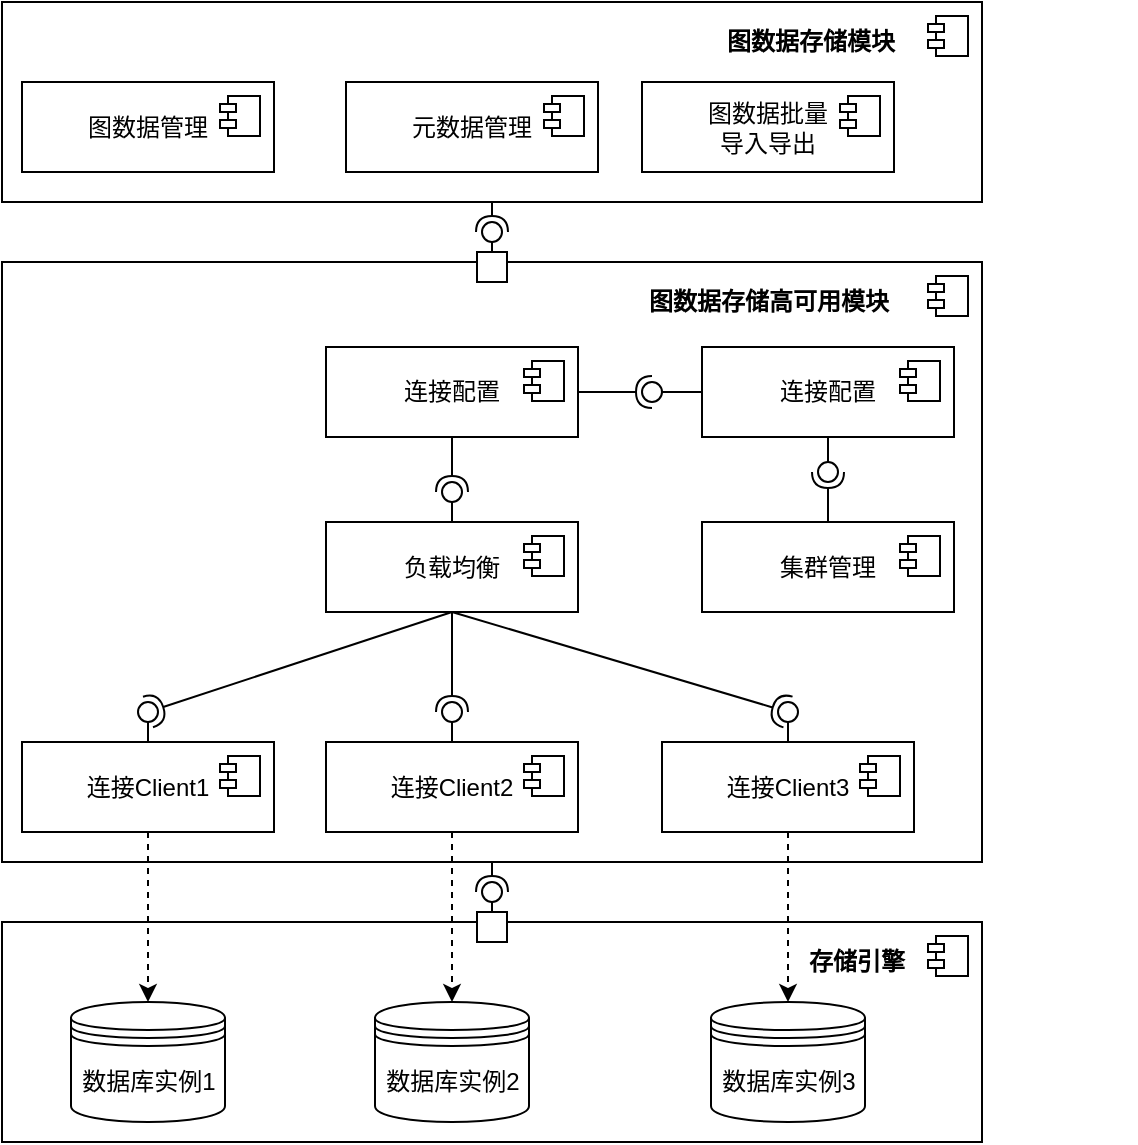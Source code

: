 <mxfile version="23.1.7" type="github">
  <diagram name="第 1 页" id="XcQ1SwfANdzM8LGwfsf0">
    <mxGraphModel dx="1221" dy="1894" grid="1" gridSize="10" guides="1" tooltips="1" connect="1" arrows="1" fold="1" page="1" pageScale="1" pageWidth="827" pageHeight="1169" math="0" shadow="0">
      <root>
        <mxCell id="0" />
        <mxCell id="1" parent="0" />
        <mxCell id="5glnQ578fS94gmAJwfDs-9" value="" style="html=1;dropTarget=0;whiteSpace=wrap;" vertex="1" parent="1">
          <mxGeometry x="260" y="80" width="490" height="300" as="geometry" />
        </mxCell>
        <mxCell id="5glnQ578fS94gmAJwfDs-10" value="" style="shape=module;jettyWidth=8;jettyHeight=4;" vertex="1" parent="5glnQ578fS94gmAJwfDs-9">
          <mxGeometry x="1" width="20" height="20" relative="1" as="geometry">
            <mxPoint x="-27" y="7" as="offset" />
          </mxGeometry>
        </mxCell>
        <mxCell id="5glnQ578fS94gmAJwfDs-12" value="&lt;b style=&quot;border-color: var(--border-color);&quot;&gt;图数据存储高可用模块&lt;/b&gt;" style="text;align=center;fontStyle=1;verticalAlign=middle;spacingLeft=3;spacingRight=3;strokeColor=none;rotatable=0;points=[[0,0.5],[1,0.5]];portConstraint=eastwest;html=1;" vertex="1" parent="1">
          <mxGeometry x="503" y="100" width="280" as="geometry" />
        </mxCell>
        <mxCell id="5glnQ578fS94gmAJwfDs-13" value="" style="html=1;dropTarget=0;whiteSpace=wrap;" vertex="1" parent="1">
          <mxGeometry x="260" y="-50" width="490" height="100" as="geometry" />
        </mxCell>
        <mxCell id="5glnQ578fS94gmAJwfDs-14" value="" style="shape=module;jettyWidth=8;jettyHeight=4;" vertex="1" parent="5glnQ578fS94gmAJwfDs-13">
          <mxGeometry x="1" width="20" height="20" relative="1" as="geometry">
            <mxPoint x="-27" y="7" as="offset" />
          </mxGeometry>
        </mxCell>
        <mxCell id="5glnQ578fS94gmAJwfDs-25" value="" style="whiteSpace=wrap;html=1;aspect=fixed;" vertex="1" parent="1">
          <mxGeometry x="497.5" y="75" width="15" height="15" as="geometry" />
        </mxCell>
        <mxCell id="5glnQ578fS94gmAJwfDs-30" value="&lt;b style=&quot;border-color: var(--border-color);&quot;&gt;图数据存储模块&lt;/b&gt;" style="text;align=center;fontStyle=1;verticalAlign=middle;spacingLeft=3;spacingRight=3;strokeColor=none;rotatable=0;points=[[0,0.5],[1,0.5]];portConstraint=eastwest;html=1;" vertex="1" parent="1">
          <mxGeometry x="523.5" y="-30" width="280" as="geometry" />
        </mxCell>
        <mxCell id="5glnQ578fS94gmAJwfDs-31" value="&lt;div&gt;图数据管理&lt;/div&gt;" style="html=1;dropTarget=0;whiteSpace=wrap;" vertex="1" parent="1">
          <mxGeometry x="270" y="-10" width="126" height="45" as="geometry" />
        </mxCell>
        <mxCell id="5glnQ578fS94gmAJwfDs-32" value="" style="shape=module;jettyWidth=8;jettyHeight=4;" vertex="1" parent="5glnQ578fS94gmAJwfDs-31">
          <mxGeometry x="1" width="20" height="20" relative="1" as="geometry">
            <mxPoint x="-27" y="7" as="offset" />
          </mxGeometry>
        </mxCell>
        <mxCell id="5glnQ578fS94gmAJwfDs-33" value="&lt;div&gt;元数据管理&lt;/div&gt;" style="html=1;dropTarget=0;whiteSpace=wrap;" vertex="1" parent="1">
          <mxGeometry x="432" y="-10" width="126" height="45" as="geometry" />
        </mxCell>
        <mxCell id="5glnQ578fS94gmAJwfDs-34" value="" style="shape=module;jettyWidth=8;jettyHeight=4;" vertex="1" parent="5glnQ578fS94gmAJwfDs-33">
          <mxGeometry x="1" width="20" height="20" relative="1" as="geometry">
            <mxPoint x="-27" y="7" as="offset" />
          </mxGeometry>
        </mxCell>
        <mxCell id="5glnQ578fS94gmAJwfDs-35" value="&lt;div&gt;图数据批量&lt;/div&gt;&lt;div&gt;导入导出&lt;/div&gt;" style="html=1;dropTarget=0;whiteSpace=wrap;" vertex="1" parent="1">
          <mxGeometry x="580" y="-10" width="126" height="45" as="geometry" />
        </mxCell>
        <mxCell id="5glnQ578fS94gmAJwfDs-36" value="" style="shape=module;jettyWidth=8;jettyHeight=4;" vertex="1" parent="5glnQ578fS94gmAJwfDs-35">
          <mxGeometry x="1" width="20" height="20" relative="1" as="geometry">
            <mxPoint x="-27" y="7" as="offset" />
          </mxGeometry>
        </mxCell>
        <mxCell id="5glnQ578fS94gmAJwfDs-37" value="集群管理" style="html=1;dropTarget=0;whiteSpace=wrap;" vertex="1" parent="1">
          <mxGeometry x="610" y="210" width="126" height="45" as="geometry" />
        </mxCell>
        <mxCell id="5glnQ578fS94gmAJwfDs-38" value="" style="shape=module;jettyWidth=8;jettyHeight=4;" vertex="1" parent="5glnQ578fS94gmAJwfDs-37">
          <mxGeometry x="1" width="20" height="20" relative="1" as="geometry">
            <mxPoint x="-27" y="7" as="offset" />
          </mxGeometry>
        </mxCell>
        <mxCell id="5glnQ578fS94gmAJwfDs-46" value="连接配置" style="html=1;dropTarget=0;whiteSpace=wrap;" vertex="1" parent="1">
          <mxGeometry x="610" y="122.5" width="126" height="45" as="geometry" />
        </mxCell>
        <mxCell id="5glnQ578fS94gmAJwfDs-47" value="" style="shape=module;jettyWidth=8;jettyHeight=4;" vertex="1" parent="5glnQ578fS94gmAJwfDs-46">
          <mxGeometry x="1" width="20" height="20" relative="1" as="geometry">
            <mxPoint x="-27" y="7" as="offset" />
          </mxGeometry>
        </mxCell>
        <mxCell id="5glnQ578fS94gmAJwfDs-55" value="连接配置" style="html=1;dropTarget=0;whiteSpace=wrap;" vertex="1" parent="1">
          <mxGeometry x="422" y="122.5" width="126" height="45" as="geometry" />
        </mxCell>
        <mxCell id="5glnQ578fS94gmAJwfDs-56" value="" style="shape=module;jettyWidth=8;jettyHeight=4;" vertex="1" parent="5glnQ578fS94gmAJwfDs-55">
          <mxGeometry x="1" width="20" height="20" relative="1" as="geometry">
            <mxPoint x="-27" y="7" as="offset" />
          </mxGeometry>
        </mxCell>
        <mxCell id="5glnQ578fS94gmAJwfDs-70" value="" style="rounded=0;orthogonalLoop=1;jettySize=auto;html=1;endArrow=halfCircle;endFill=0;endSize=6;strokeWidth=1;sketch=0;exitX=0.5;exitY=0;exitDx=0;exitDy=0;" edge="1" target="5glnQ578fS94gmAJwfDs-72" parent="1" source="5glnQ578fS94gmAJwfDs-37">
          <mxGeometry relative="1" as="geometry">
            <mxPoint x="670" y="225" as="sourcePoint" />
          </mxGeometry>
        </mxCell>
        <mxCell id="5glnQ578fS94gmAJwfDs-71" value="" style="rounded=0;orthogonalLoop=1;jettySize=auto;html=1;endArrow=oval;endFill=0;sketch=0;sourcePerimeterSpacing=0;targetPerimeterSpacing=0;endSize=10;exitX=0.5;exitY=1;exitDx=0;exitDy=0;" edge="1" target="5glnQ578fS94gmAJwfDs-72" parent="1" source="5glnQ578fS94gmAJwfDs-46">
          <mxGeometry relative="1" as="geometry">
            <mxPoint x="630" y="225" as="sourcePoint" />
          </mxGeometry>
        </mxCell>
        <mxCell id="5glnQ578fS94gmAJwfDs-72" value="" style="ellipse;whiteSpace=wrap;html=1;align=center;aspect=fixed;fillColor=none;strokeColor=none;resizable=0;perimeter=centerPerimeter;rotatable=0;allowArrows=0;points=[];outlineConnect=1;" vertex="1" parent="1">
          <mxGeometry x="668" y="180" width="10" height="10" as="geometry" />
        </mxCell>
        <mxCell id="5glnQ578fS94gmAJwfDs-78" value="" style="ellipse;whiteSpace=wrap;html=1;align=center;aspect=fixed;fillColor=none;strokeColor=none;resizable=0;perimeter=centerPerimeter;rotatable=0;allowArrows=0;points=[];outlineConnect=1;" vertex="1" parent="1">
          <mxGeometry x="548" y="157.5" width="10" height="10" as="geometry" />
        </mxCell>
        <mxCell id="5glnQ578fS94gmAJwfDs-79" value="" style="rounded=0;orthogonalLoop=1;jettySize=auto;html=1;endArrow=halfCircle;endFill=0;endSize=6;strokeWidth=1;sketch=0;exitX=1;exitY=0.5;exitDx=0;exitDy=0;" edge="1" target="5glnQ578fS94gmAJwfDs-81" parent="1" source="5glnQ578fS94gmAJwfDs-55">
          <mxGeometry relative="1" as="geometry">
            <mxPoint x="580" y="105" as="sourcePoint" />
          </mxGeometry>
        </mxCell>
        <mxCell id="5glnQ578fS94gmAJwfDs-80" value="" style="rounded=0;orthogonalLoop=1;jettySize=auto;html=1;endArrow=oval;endFill=0;sketch=0;sourcePerimeterSpacing=0;targetPerimeterSpacing=0;endSize=10;exitX=0;exitY=0.5;exitDx=0;exitDy=0;" edge="1" target="5glnQ578fS94gmAJwfDs-81" parent="1" source="5glnQ578fS94gmAJwfDs-46">
          <mxGeometry relative="1" as="geometry">
            <mxPoint x="540" y="105" as="sourcePoint" />
          </mxGeometry>
        </mxCell>
        <mxCell id="5glnQ578fS94gmAJwfDs-81" value="" style="ellipse;whiteSpace=wrap;html=1;align=center;aspect=fixed;fillColor=none;strokeColor=none;resizable=0;perimeter=centerPerimeter;rotatable=0;allowArrows=0;points=[];outlineConnect=1;" vertex="1" parent="1">
          <mxGeometry x="580" y="140" width="10" height="10" as="geometry" />
        </mxCell>
        <mxCell id="5glnQ578fS94gmAJwfDs-82" value="负载均衡" style="html=1;dropTarget=0;whiteSpace=wrap;" vertex="1" parent="1">
          <mxGeometry x="422" y="210" width="126" height="45" as="geometry" />
        </mxCell>
        <mxCell id="5glnQ578fS94gmAJwfDs-83" value="" style="shape=module;jettyWidth=8;jettyHeight=4;" vertex="1" parent="5glnQ578fS94gmAJwfDs-82">
          <mxGeometry x="1" width="20" height="20" relative="1" as="geometry">
            <mxPoint x="-27" y="7" as="offset" />
          </mxGeometry>
        </mxCell>
        <mxCell id="5glnQ578fS94gmAJwfDs-84" value="连接Client1" style="html=1;dropTarget=0;whiteSpace=wrap;" vertex="1" parent="1">
          <mxGeometry x="270" y="320" width="126" height="45" as="geometry" />
        </mxCell>
        <mxCell id="5glnQ578fS94gmAJwfDs-85" value="" style="shape=module;jettyWidth=8;jettyHeight=4;" vertex="1" parent="5glnQ578fS94gmAJwfDs-84">
          <mxGeometry x="1" width="20" height="20" relative="1" as="geometry">
            <mxPoint x="-27" y="7" as="offset" />
          </mxGeometry>
        </mxCell>
        <mxCell id="5glnQ578fS94gmAJwfDs-86" value="连接Client2" style="html=1;dropTarget=0;whiteSpace=wrap;" vertex="1" parent="1">
          <mxGeometry x="422" y="320" width="126" height="45" as="geometry" />
        </mxCell>
        <mxCell id="5glnQ578fS94gmAJwfDs-87" value="" style="shape=module;jettyWidth=8;jettyHeight=4;" vertex="1" parent="5glnQ578fS94gmAJwfDs-86">
          <mxGeometry x="1" width="20" height="20" relative="1" as="geometry">
            <mxPoint x="-27" y="7" as="offset" />
          </mxGeometry>
        </mxCell>
        <mxCell id="5glnQ578fS94gmAJwfDs-88" value="连接Client3" style="html=1;dropTarget=0;whiteSpace=wrap;" vertex="1" parent="1">
          <mxGeometry x="590" y="320" width="126" height="45" as="geometry" />
        </mxCell>
        <mxCell id="5glnQ578fS94gmAJwfDs-89" value="" style="shape=module;jettyWidth=8;jettyHeight=4;" vertex="1" parent="5glnQ578fS94gmAJwfDs-88">
          <mxGeometry x="1" width="20" height="20" relative="1" as="geometry">
            <mxPoint x="-27" y="7" as="offset" />
          </mxGeometry>
        </mxCell>
        <mxCell id="5glnQ578fS94gmAJwfDs-90" value="" style="rounded=0;orthogonalLoop=1;jettySize=auto;html=1;endArrow=halfCircle;endFill=0;endSize=6;strokeWidth=1;sketch=0;exitX=0.5;exitY=1;exitDx=0;exitDy=0;" edge="1" target="5glnQ578fS94gmAJwfDs-92" parent="1" source="5glnQ578fS94gmAJwfDs-55">
          <mxGeometry relative="1" as="geometry">
            <mxPoint x="386" y="215" as="sourcePoint" />
          </mxGeometry>
        </mxCell>
        <mxCell id="5glnQ578fS94gmAJwfDs-91" value="" style="rounded=0;orthogonalLoop=1;jettySize=auto;html=1;endArrow=oval;endFill=0;sketch=0;sourcePerimeterSpacing=0;targetPerimeterSpacing=0;endSize=10;exitX=0.5;exitY=0;exitDx=0;exitDy=0;" edge="1" target="5glnQ578fS94gmAJwfDs-92" parent="1" source="5glnQ578fS94gmAJwfDs-82">
          <mxGeometry relative="1" as="geometry">
            <mxPoint x="346" y="215" as="sourcePoint" />
          </mxGeometry>
        </mxCell>
        <mxCell id="5glnQ578fS94gmAJwfDs-92" value="" style="ellipse;whiteSpace=wrap;html=1;align=center;aspect=fixed;fillColor=none;strokeColor=none;resizable=0;perimeter=centerPerimeter;rotatable=0;allowArrows=0;points=[];outlineConnect=1;" vertex="1" parent="1">
          <mxGeometry x="480" y="190" width="10" height="10" as="geometry" />
        </mxCell>
        <mxCell id="5glnQ578fS94gmAJwfDs-93" value="" style="rounded=0;orthogonalLoop=1;jettySize=auto;html=1;endArrow=halfCircle;endFill=0;endSize=6;strokeWidth=1;sketch=0;exitX=0.5;exitY=1;exitDx=0;exitDy=0;" edge="1" target="5glnQ578fS94gmAJwfDs-95" parent="1" source="5glnQ578fS94gmAJwfDs-82">
          <mxGeometry relative="1" as="geometry">
            <mxPoint x="370" y="345" as="sourcePoint" />
          </mxGeometry>
        </mxCell>
        <mxCell id="5glnQ578fS94gmAJwfDs-94" value="" style="rounded=0;orthogonalLoop=1;jettySize=auto;html=1;endArrow=oval;endFill=0;sketch=0;sourcePerimeterSpacing=0;targetPerimeterSpacing=0;endSize=10;exitX=0.5;exitY=0;exitDx=0;exitDy=0;" edge="1" target="5glnQ578fS94gmAJwfDs-95" parent="1" source="5glnQ578fS94gmAJwfDs-84">
          <mxGeometry relative="1" as="geometry">
            <mxPoint x="330" y="345" as="sourcePoint" />
          </mxGeometry>
        </mxCell>
        <mxCell id="5glnQ578fS94gmAJwfDs-95" value="" style="ellipse;whiteSpace=wrap;html=1;align=center;aspect=fixed;fillColor=none;strokeColor=none;resizable=0;perimeter=centerPerimeter;rotatable=0;allowArrows=0;points=[];outlineConnect=1;" vertex="1" parent="1">
          <mxGeometry x="328" y="300" width="10" height="10" as="geometry" />
        </mxCell>
        <mxCell id="5glnQ578fS94gmAJwfDs-96" value="" style="rounded=0;orthogonalLoop=1;jettySize=auto;html=1;endArrow=halfCircle;endFill=0;endSize=6;strokeWidth=1;sketch=0;exitX=0.5;exitY=1;exitDx=0;exitDy=0;" edge="1" target="5glnQ578fS94gmAJwfDs-98" parent="1" source="5glnQ578fS94gmAJwfDs-82">
          <mxGeometry relative="1" as="geometry">
            <mxPoint x="460" y="290" as="sourcePoint" />
          </mxGeometry>
        </mxCell>
        <mxCell id="5glnQ578fS94gmAJwfDs-97" value="" style="rounded=0;orthogonalLoop=1;jettySize=auto;html=1;endArrow=oval;endFill=0;sketch=0;sourcePerimeterSpacing=0;targetPerimeterSpacing=0;endSize=10;exitX=0.5;exitY=0;exitDx=0;exitDy=0;" edge="1" target="5glnQ578fS94gmAJwfDs-98" parent="1" source="5glnQ578fS94gmAJwfDs-86">
          <mxGeometry relative="1" as="geometry">
            <mxPoint x="482" y="365" as="sourcePoint" />
          </mxGeometry>
        </mxCell>
        <mxCell id="5glnQ578fS94gmAJwfDs-98" value="" style="ellipse;whiteSpace=wrap;html=1;align=center;aspect=fixed;fillColor=none;strokeColor=none;resizable=0;perimeter=centerPerimeter;rotatable=0;allowArrows=0;points=[];outlineConnect=1;" vertex="1" parent="1">
          <mxGeometry x="480" y="300" width="10" height="10" as="geometry" />
        </mxCell>
        <mxCell id="5glnQ578fS94gmAJwfDs-99" value="" style="rounded=0;orthogonalLoop=1;jettySize=auto;html=1;endArrow=halfCircle;endFill=0;endSize=6;strokeWidth=1;sketch=0;exitX=0.5;exitY=1;exitDx=0;exitDy=0;" edge="1" target="5glnQ578fS94gmAJwfDs-101" parent="1" source="5glnQ578fS94gmAJwfDs-82">
          <mxGeometry relative="1" as="geometry">
            <mxPoint x="590" y="355" as="sourcePoint" />
          </mxGeometry>
        </mxCell>
        <mxCell id="5glnQ578fS94gmAJwfDs-100" value="" style="rounded=0;orthogonalLoop=1;jettySize=auto;html=1;endArrow=oval;endFill=0;sketch=0;sourcePerimeterSpacing=0;targetPerimeterSpacing=0;endSize=10;exitX=0.5;exitY=0;exitDx=0;exitDy=0;" edge="1" target="5glnQ578fS94gmAJwfDs-101" parent="1" source="5glnQ578fS94gmAJwfDs-88">
          <mxGeometry relative="1" as="geometry">
            <mxPoint x="550" y="355" as="sourcePoint" />
          </mxGeometry>
        </mxCell>
        <mxCell id="5glnQ578fS94gmAJwfDs-101" value="" style="ellipse;whiteSpace=wrap;html=1;align=center;aspect=fixed;fillColor=none;strokeColor=none;resizable=0;perimeter=centerPerimeter;rotatable=0;allowArrows=0;points=[];outlineConnect=1;" vertex="1" parent="1">
          <mxGeometry x="648" y="300" width="10" height="10" as="geometry" />
        </mxCell>
        <mxCell id="5glnQ578fS94gmAJwfDs-103" value="" style="html=1;dropTarget=0;whiteSpace=wrap;" vertex="1" parent="1">
          <mxGeometry x="260" y="410" width="490" height="110" as="geometry" />
        </mxCell>
        <mxCell id="5glnQ578fS94gmAJwfDs-104" value="" style="shape=module;jettyWidth=8;jettyHeight=4;" vertex="1" parent="5glnQ578fS94gmAJwfDs-103">
          <mxGeometry x="1" width="20" height="20" relative="1" as="geometry">
            <mxPoint x="-27" y="7" as="offset" />
          </mxGeometry>
        </mxCell>
        <mxCell id="5glnQ578fS94gmAJwfDs-111" value="" style="rounded=0;orthogonalLoop=1;jettySize=auto;html=1;endArrow=halfCircle;endFill=0;endSize=6;strokeWidth=1;sketch=0;exitX=0.5;exitY=1;exitDx=0;exitDy=0;" edge="1" target="5glnQ578fS94gmAJwfDs-113" parent="1" source="5glnQ578fS94gmAJwfDs-13">
          <mxGeometry relative="1" as="geometry">
            <mxPoint x="550" y="25" as="sourcePoint" />
          </mxGeometry>
        </mxCell>
        <mxCell id="5glnQ578fS94gmAJwfDs-112" value="" style="rounded=0;orthogonalLoop=1;jettySize=auto;html=1;endArrow=oval;endFill=0;sketch=0;sourcePerimeterSpacing=0;targetPerimeterSpacing=0;endSize=10;exitX=0.5;exitY=0;exitDx=0;exitDy=0;" edge="1" target="5glnQ578fS94gmAJwfDs-113" parent="1" source="5glnQ578fS94gmAJwfDs-25">
          <mxGeometry relative="1" as="geometry">
            <mxPoint x="510" y="25" as="sourcePoint" />
          </mxGeometry>
        </mxCell>
        <mxCell id="5glnQ578fS94gmAJwfDs-113" value="" style="ellipse;whiteSpace=wrap;html=1;align=center;aspect=fixed;fillColor=none;strokeColor=none;resizable=0;perimeter=centerPerimeter;rotatable=0;allowArrows=0;points=[];outlineConnect=1;" vertex="1" parent="1">
          <mxGeometry x="500" y="60" width="10" height="10" as="geometry" />
        </mxCell>
        <mxCell id="5glnQ578fS94gmAJwfDs-115" value="" style="whiteSpace=wrap;html=1;aspect=fixed;" vertex="1" parent="1">
          <mxGeometry x="497.5" y="405" width="15" height="15" as="geometry" />
        </mxCell>
        <mxCell id="5glnQ578fS94gmAJwfDs-118" value="" style="rounded=0;orthogonalLoop=1;jettySize=auto;html=1;endArrow=halfCircle;endFill=0;endSize=6;strokeWidth=1;sketch=0;exitX=0.5;exitY=1;exitDx=0;exitDy=0;" edge="1" target="5glnQ578fS94gmAJwfDs-120" parent="1" source="5glnQ578fS94gmAJwfDs-9">
          <mxGeometry relative="1" as="geometry">
            <mxPoint x="538" y="525" as="sourcePoint" />
          </mxGeometry>
        </mxCell>
        <mxCell id="5glnQ578fS94gmAJwfDs-119" value="" style="rounded=0;orthogonalLoop=1;jettySize=auto;html=1;endArrow=oval;endFill=0;sketch=0;sourcePerimeterSpacing=0;targetPerimeterSpacing=0;endSize=10;exitX=0.5;exitY=0;exitDx=0;exitDy=0;" edge="1" target="5glnQ578fS94gmAJwfDs-120" parent="1" source="5glnQ578fS94gmAJwfDs-115">
          <mxGeometry relative="1" as="geometry">
            <mxPoint x="498" y="375" as="sourcePoint" />
          </mxGeometry>
        </mxCell>
        <mxCell id="5glnQ578fS94gmAJwfDs-120" value="" style="ellipse;whiteSpace=wrap;html=1;align=center;aspect=fixed;fillColor=none;strokeColor=none;resizable=0;perimeter=centerPerimeter;rotatable=0;allowArrows=0;points=[];outlineConnect=1;" vertex="1" parent="1">
          <mxGeometry x="500" y="390" width="10" height="10" as="geometry" />
        </mxCell>
        <mxCell id="5glnQ578fS94gmAJwfDs-121" value="&lt;b style=&quot;border-color: var(--border-color);&quot;&gt;存储引擎&lt;/b&gt;" style="text;align=center;fontStyle=1;verticalAlign=middle;spacingLeft=3;spacingRight=3;strokeColor=none;rotatable=0;points=[[0,0.5],[1,0.5]];portConstraint=eastwest;html=1;" vertex="1" parent="1">
          <mxGeometry x="547" y="430" width="280" as="geometry" />
        </mxCell>
        <mxCell id="5glnQ578fS94gmAJwfDs-122" value="数据库实例1" style="shape=datastore;whiteSpace=wrap;html=1;" vertex="1" parent="1">
          <mxGeometry x="294.5" y="450" width="77" height="60" as="geometry" />
        </mxCell>
        <mxCell id="5glnQ578fS94gmAJwfDs-127" value="数据库实例2" style="shape=datastore;whiteSpace=wrap;html=1;" vertex="1" parent="1">
          <mxGeometry x="446.5" y="450" width="77" height="60" as="geometry" />
        </mxCell>
        <mxCell id="5glnQ578fS94gmAJwfDs-128" value="数据库实例3" style="shape=datastore;whiteSpace=wrap;html=1;" vertex="1" parent="1">
          <mxGeometry x="614.5" y="450" width="77" height="60" as="geometry" />
        </mxCell>
        <mxCell id="5glnQ578fS94gmAJwfDs-129" style="edgeStyle=orthogonalEdgeStyle;rounded=0;orthogonalLoop=1;jettySize=auto;html=1;exitX=0.5;exitY=1;exitDx=0;exitDy=0;dashed=1;" edge="1" parent="1" source="5glnQ578fS94gmAJwfDs-84" target="5glnQ578fS94gmAJwfDs-122">
          <mxGeometry relative="1" as="geometry" />
        </mxCell>
        <mxCell id="5glnQ578fS94gmAJwfDs-130" style="edgeStyle=orthogonalEdgeStyle;rounded=0;orthogonalLoop=1;jettySize=auto;html=1;exitX=0.5;exitY=1;exitDx=0;exitDy=0;entryX=0.5;entryY=0;entryDx=0;entryDy=0;dashed=1;" edge="1" parent="1" source="5glnQ578fS94gmAJwfDs-86" target="5glnQ578fS94gmAJwfDs-127">
          <mxGeometry relative="1" as="geometry" />
        </mxCell>
        <mxCell id="5glnQ578fS94gmAJwfDs-131" style="edgeStyle=orthogonalEdgeStyle;rounded=0;orthogonalLoop=1;jettySize=auto;html=1;exitX=0.5;exitY=1;exitDx=0;exitDy=0;entryX=0.5;entryY=0;entryDx=0;entryDy=0;dashed=1;" edge="1" parent="1" source="5glnQ578fS94gmAJwfDs-88" target="5glnQ578fS94gmAJwfDs-128">
          <mxGeometry relative="1" as="geometry" />
        </mxCell>
      </root>
    </mxGraphModel>
  </diagram>
</mxfile>
